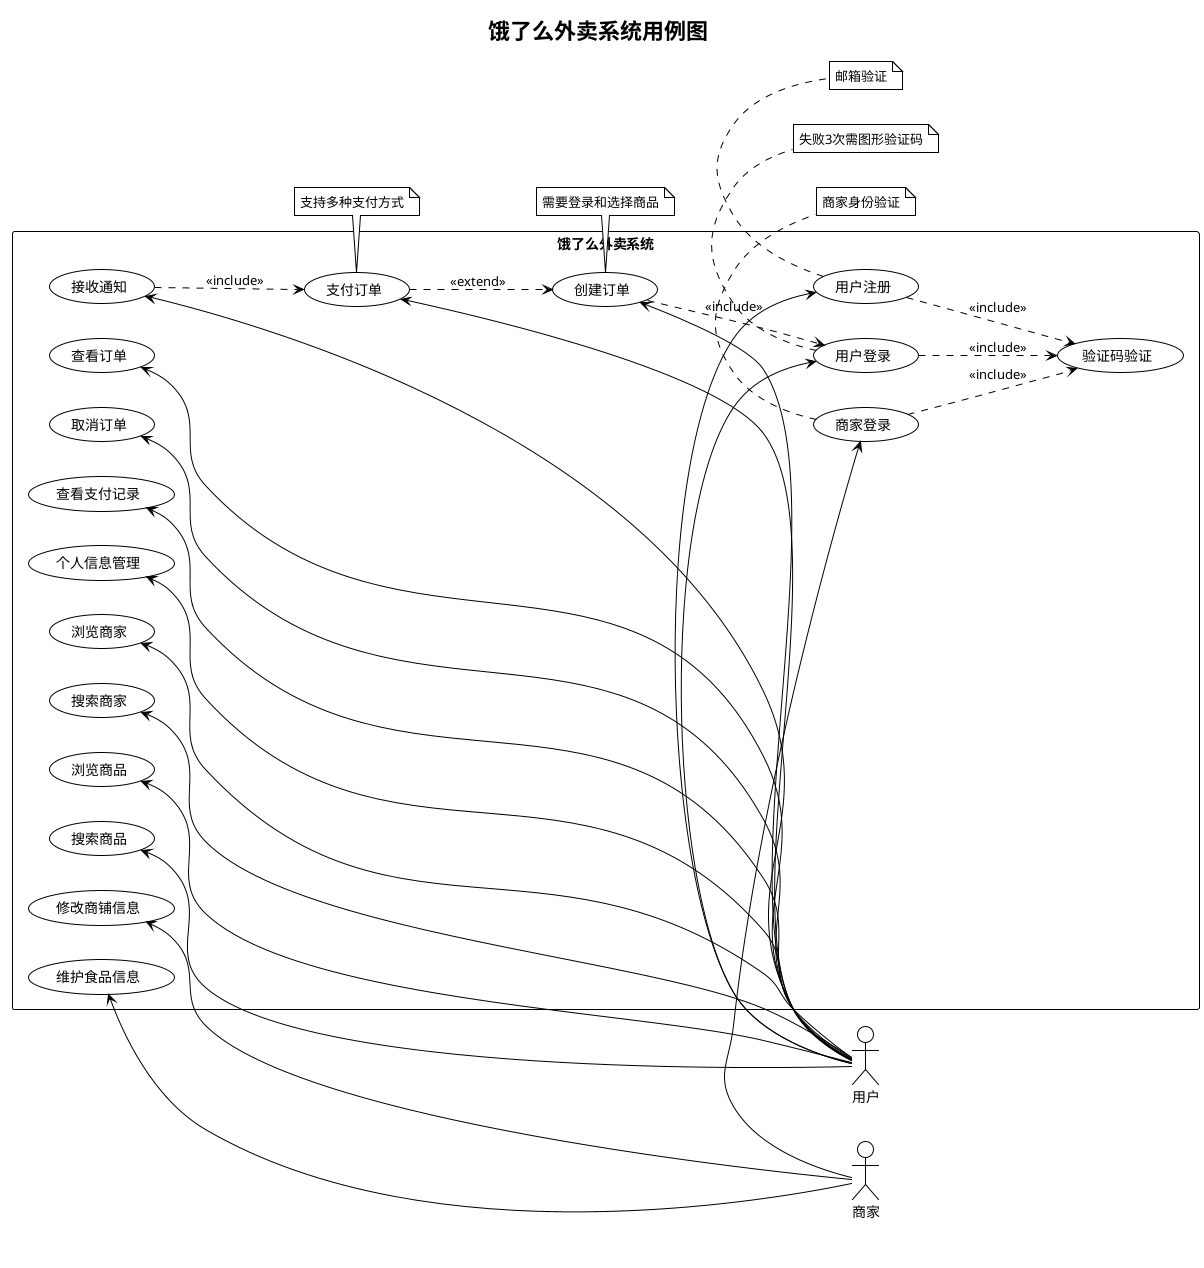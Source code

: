 @startuml 饿了么外卖系统用例图

!theme plain
left to right direction

title 饿了么外卖系统用例图

' 定义角色
actor :用户: as User

rectangle "饿了么外卖系统" {
  ' 用户账户管理
  (用户注册) as UC1
  (用户登录) as UC2
  (个人信息管理) as UC3
  
  ' 商家和商品浏览
  (浏览商家) as UC4
  (搜索商家) as UC5
  (浏览商品) as UC6
  (搜索商品) as UC7
  
  ' 订单管理
  (创建订单) as UC8
  (查看订单) as UC9
  (取消订单) as UC10
  
  ' 支付和通知
  (支付订单) as UC11
  (查看支付记录) as UC12
  (接收通知) as UC13
  
  ' 验证码用例
  (验证码验证) as UC17
  
  ' 商家相关用例
  (商家登录) as UC14
  (修改商铺信息) as UC15
  (维护食品信息) as UC16
}

actor :商家: as Business

' 布局控制
User -left-> UC1
User -left-> UC2
User -left-> UC3

User -left-> UC4
User -left-> UC5
User -left-> UC6
User -left-> UC7

User -left-> UC8
User -left-> UC9
User -left-> UC10

User -left-> UC11
User -left-> UC12
User -left-> UC13

' 商家与用例的关联
UC14 <-right- Business
UC15 <-right- Business
UC16 <-right- Business

' 用例之间的关系 - 简化关系减少交叉
UC1 ..> UC17 : <<include>>
UC2 ..> UC17 : <<include>>
UC14 ..> UC17 : <<include>>
UC8 ..> UC2 : <<include>>
UC11 ..> UC8 : <<extend>>
UC13 ..> UC11 : <<include>>

' 注释
note bottom of UC1 : 邮箱验证
note bottom of UC2 : 失败3次需图形验证码
note bottom of UC8 : 需要登录和选择商品
note bottom of UC11 : 支持多种支付方式
note bottom of UC14 : 商家身份验证

@enduml 